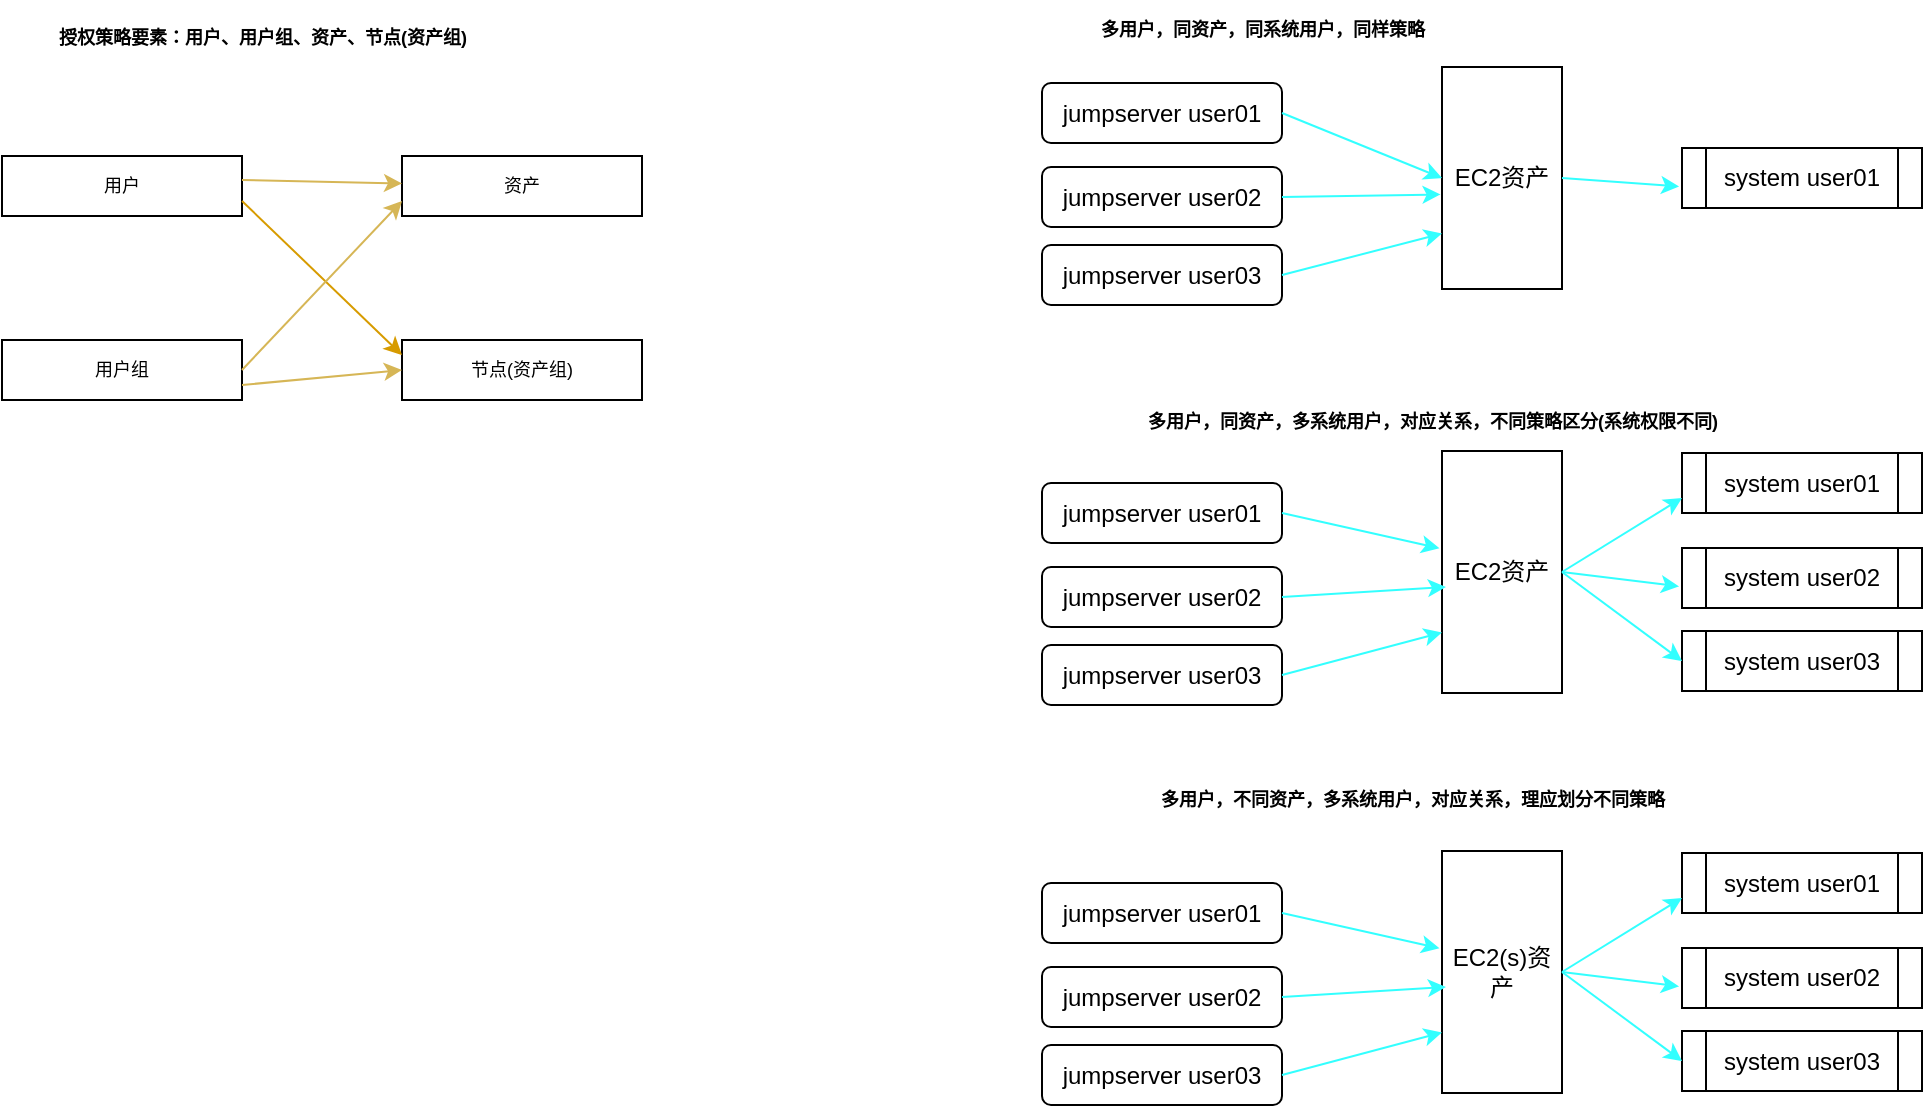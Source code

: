 <mxfile version="10.9.8" type="github"><diagram name="Page-1" id="c7488fd3-1785-93aa-aadb-54a6760d102a"><mxGraphModel dx="1052" dy="568" grid="1" gridSize="10" guides="1" tooltips="1" connect="1" arrows="1" fold="1" page="1" pageScale="1" pageWidth="1100" pageHeight="850" background="#ffffff" math="0" shadow="0"><root><mxCell id="0"/><mxCell id="1" parent="0"/><mxCell id="oWCG74ODgl99a8NCrIuh-1" value="EC2资产" style="rounded=0;whiteSpace=wrap;html=1;direction=south;" parent="1" vertex="1"><mxGeometry x="800" y="73.5" width="60" height="111" as="geometry"/></mxCell><mxCell id="oWCG74ODgl99a8NCrIuh-2" value="jumpserver user01" style="rounded=1;whiteSpace=wrap;html=1;aspect=fixed;" parent="1" vertex="1"><mxGeometry x="600" y="81.5" width="120" height="30" as="geometry"/></mxCell><mxCell id="oWCG74ODgl99a8NCrIuh-3" value="jumpserver user02" style="rounded=1;whiteSpace=wrap;html=1;" parent="1" vertex="1"><mxGeometry x="600" y="123.5" width="120" height="30" as="geometry"/></mxCell><mxCell id="oWCG74ODgl99a8NCrIuh-4" value="jumpserver user03" style="rounded=1;whiteSpace=wrap;html=1;" parent="1" vertex="1"><mxGeometry x="600" y="162.5" width="120" height="30" as="geometry"/></mxCell><mxCell id="oWCG74ODgl99a8NCrIuh-5" value="" style="endArrow=classic;html=1;entryX=0.5;entryY=1;entryDx=0;entryDy=0;exitX=1;exitY=0.5;exitDx=0;exitDy=0;rounded=1;fillColor=#ffe6cc;strokeColor=#33FFFF;" parent="1" source="oWCG74ODgl99a8NCrIuh-2" target="oWCG74ODgl99a8NCrIuh-1" edge="1"><mxGeometry width="50" height="50" relative="1" as="geometry"><mxPoint x="740" y="148.5" as="sourcePoint"/><mxPoint x="790" y="98.5" as="targetPoint"/></mxGeometry></mxCell><mxCell id="oWCG74ODgl99a8NCrIuh-6" value="" style="endArrow=classic;html=1;entryX=0.75;entryY=1;entryDx=0;entryDy=0;exitX=1;exitY=0.5;exitDx=0;exitDy=0;rounded=1;fillColor=#ffe6cc;strokeColor=#33FFFF;" parent="1" source="oWCG74ODgl99a8NCrIuh-4" target="oWCG74ODgl99a8NCrIuh-1" edge="1"><mxGeometry width="50" height="50" relative="1" as="geometry"><mxPoint x="730" y="133.5" as="sourcePoint"/><mxPoint x="870" y="203.5" as="targetPoint"/></mxGeometry></mxCell><mxCell id="oWCG74ODgl99a8NCrIuh-7" value="" style="endArrow=classic;html=1;entryX=0.574;entryY=1.012;entryDx=0;entryDy=0;exitX=1;exitY=0.5;exitDx=0;exitDy=0;rounded=1;fillColor=#ffe6cc;strokeColor=#33FFFF;entryPerimeter=0;" parent="1" source="oWCG74ODgl99a8NCrIuh-3" target="oWCG74ODgl99a8NCrIuh-1" edge="1"><mxGeometry width="50" height="50" relative="1" as="geometry"><mxPoint x="740" y="143.5" as="sourcePoint"/><mxPoint x="880" y="213.5" as="targetPoint"/></mxGeometry></mxCell><mxCell id="oWCG74ODgl99a8NCrIuh-8" value="system user01" style="shape=process;whiteSpace=wrap;html=1;backgroundOutline=1;" parent="1" vertex="1"><mxGeometry x="920" y="114" width="120" height="30" as="geometry"/></mxCell><mxCell id="oWCG74ODgl99a8NCrIuh-9" value="" style="endArrow=classic;html=1;strokeColor=#33FFFF;exitX=0.5;exitY=0;exitDx=0;exitDy=0;entryX=-0.012;entryY=0.64;entryDx=0;entryDy=0;entryPerimeter=0;" parent="1" source="oWCG74ODgl99a8NCrIuh-1" target="oWCG74ODgl99a8NCrIuh-8" edge="1"><mxGeometry width="50" height="50" relative="1" as="geometry"><mxPoint x="980" y="218.5" as="sourcePoint"/><mxPoint x="1030" y="168.5" as="targetPoint"/></mxGeometry></mxCell><mxCell id="Jfrd3gmUGYcLCgESsudd-1" value="多用户，同资产，同系统用户，同样策略" style="text;strokeColor=none;fillColor=none;html=1;fontSize=9;fontStyle=1;verticalAlign=middle;align=center;" vertex="1" parent="1"><mxGeometry x="600" y="40" width="220" height="30" as="geometry"/></mxCell><mxCell id="Jfrd3gmUGYcLCgESsudd-2" value="EC2资产" style="rounded=0;whiteSpace=wrap;html=1;direction=south;" vertex="1" parent="1"><mxGeometry x="800" y="265.5" width="60" height="121" as="geometry"/></mxCell><mxCell id="Jfrd3gmUGYcLCgESsudd-3" value="jumpserver user01" style="rounded=1;whiteSpace=wrap;html=1;aspect=fixed;" vertex="1" parent="1"><mxGeometry x="600" y="281.5" width="120" height="30" as="geometry"/></mxCell><mxCell id="Jfrd3gmUGYcLCgESsudd-4" value="jumpserver user02" style="rounded=1;whiteSpace=wrap;html=1;" vertex="1" parent="1"><mxGeometry x="600" y="323.5" width="120" height="30" as="geometry"/></mxCell><mxCell id="Jfrd3gmUGYcLCgESsudd-5" value="jumpserver user03" style="rounded=1;whiteSpace=wrap;html=1;" vertex="1" parent="1"><mxGeometry x="600" y="362.5" width="120" height="30" as="geometry"/></mxCell><mxCell id="Jfrd3gmUGYcLCgESsudd-6" value="" style="endArrow=classic;html=1;entryX=0.402;entryY=1.021;entryDx=0;entryDy=0;exitX=1;exitY=0.5;exitDx=0;exitDy=0;rounded=1;fillColor=#ffe6cc;strokeColor=#33FFFF;entryPerimeter=0;" edge="1" parent="1" source="Jfrd3gmUGYcLCgESsudd-3" target="Jfrd3gmUGYcLCgESsudd-2"><mxGeometry width="50" height="50" relative="1" as="geometry"><mxPoint x="740" y="348.5" as="sourcePoint"/><mxPoint x="790" y="298.5" as="targetPoint"/></mxGeometry></mxCell><mxCell id="Jfrd3gmUGYcLCgESsudd-7" value="" style="endArrow=classic;html=1;entryX=0.75;entryY=1;entryDx=0;entryDy=0;exitX=1;exitY=0.5;exitDx=0;exitDy=0;rounded=1;fillColor=#ffe6cc;strokeColor=#33FFFF;" edge="1" parent="1" source="Jfrd3gmUGYcLCgESsudd-5" target="Jfrd3gmUGYcLCgESsudd-2"><mxGeometry width="50" height="50" relative="1" as="geometry"><mxPoint x="730" y="333.5" as="sourcePoint"/><mxPoint x="870" y="403.5" as="targetPoint"/></mxGeometry></mxCell><mxCell id="Jfrd3gmUGYcLCgESsudd-8" value="" style="endArrow=classic;html=1;exitX=1;exitY=0.5;exitDx=0;exitDy=0;rounded=1;fillColor=#ffe6cc;strokeColor=#33FFFF;entryX=0.562;entryY=0.967;entryDx=0;entryDy=0;entryPerimeter=0;" edge="1" parent="1" source="Jfrd3gmUGYcLCgESsudd-4" target="Jfrd3gmUGYcLCgESsudd-2"><mxGeometry width="50" height="50" relative="1" as="geometry"><mxPoint x="740" y="343.5" as="sourcePoint"/><mxPoint x="790" y="321.5" as="targetPoint"/></mxGeometry></mxCell><mxCell id="Jfrd3gmUGYcLCgESsudd-9" value="system user02" style="shape=process;whiteSpace=wrap;html=1;backgroundOutline=1;" vertex="1" parent="1"><mxGeometry x="920" y="314" width="120" height="30" as="geometry"/></mxCell><mxCell id="Jfrd3gmUGYcLCgESsudd-10" value="" style="endArrow=classic;html=1;strokeColor=#33FFFF;exitX=0.5;exitY=0;exitDx=0;exitDy=0;entryX=-0.012;entryY=0.64;entryDx=0;entryDy=0;entryPerimeter=0;" edge="1" parent="1" source="Jfrd3gmUGYcLCgESsudd-2" target="Jfrd3gmUGYcLCgESsudd-9"><mxGeometry width="50" height="50" relative="1" as="geometry"><mxPoint x="980" y="418.5" as="sourcePoint"/><mxPoint x="1030" y="368.5" as="targetPoint"/></mxGeometry></mxCell><mxCell id="Jfrd3gmUGYcLCgESsudd-11" value="system user03" style="shape=process;whiteSpace=wrap;html=1;backgroundOutline=1;" vertex="1" parent="1"><mxGeometry x="920" y="355.5" width="120" height="30" as="geometry"/></mxCell><mxCell id="Jfrd3gmUGYcLCgESsudd-12" value="system user01" style="shape=process;whiteSpace=wrap;html=1;backgroundOutline=1;" vertex="1" parent="1"><mxGeometry x="920" y="266.5" width="120" height="30" as="geometry"/></mxCell><mxCell id="Jfrd3gmUGYcLCgESsudd-13" value="" style="endArrow=classic;html=1;strokeColor=#33FFFF;exitX=0.5;exitY=0;exitDx=0;exitDy=0;entryX=0;entryY=0.75;entryDx=0;entryDy=0;" edge="1" parent="1" source="Jfrd3gmUGYcLCgESsudd-2" target="Jfrd3gmUGYcLCgESsudd-12"><mxGeometry width="50" height="50" relative="1" as="geometry"><mxPoint x="870" y="339.5" as="sourcePoint"/><mxPoint x="929" y="343.5" as="targetPoint"/></mxGeometry></mxCell><mxCell id="Jfrd3gmUGYcLCgESsudd-14" value="" style="endArrow=classic;html=1;strokeColor=#33FFFF;exitX=0.5;exitY=0;exitDx=0;exitDy=0;entryX=0;entryY=0.5;entryDx=0;entryDy=0;" edge="1" parent="1" source="Jfrd3gmUGYcLCgESsudd-2" target="Jfrd3gmUGYcLCgESsudd-11"><mxGeometry width="50" height="50" relative="1" as="geometry"><mxPoint x="880" y="349.5" as="sourcePoint"/><mxPoint x="939" y="353.5" as="targetPoint"/></mxGeometry></mxCell><mxCell id="Jfrd3gmUGYcLCgESsudd-15" value="多用户，同资产，多系统用户，对应关系，不同策略区分(系统权限不同)" style="text;strokeColor=none;fillColor=none;html=1;fontSize=9;fontStyle=1;verticalAlign=middle;align=center;" vertex="1" parent="1"><mxGeometry x="600" y="235.5" width="390" height="30" as="geometry"/></mxCell><mxCell id="Jfrd3gmUGYcLCgESsudd-16" value="EC2(s)资产" style="rounded=0;whiteSpace=wrap;html=1;direction=south;" vertex="1" parent="1"><mxGeometry x="800" y="465.5" width="60" height="121" as="geometry"/></mxCell><mxCell id="Jfrd3gmUGYcLCgESsudd-17" value="jumpserver user01" style="rounded=1;whiteSpace=wrap;html=1;aspect=fixed;" vertex="1" parent="1"><mxGeometry x="600" y="481.5" width="120" height="30" as="geometry"/></mxCell><mxCell id="Jfrd3gmUGYcLCgESsudd-18" value="jumpserver user02" style="rounded=1;whiteSpace=wrap;html=1;" vertex="1" parent="1"><mxGeometry x="600" y="523.5" width="120" height="30" as="geometry"/></mxCell><mxCell id="Jfrd3gmUGYcLCgESsudd-19" value="jumpserver user03" style="rounded=1;whiteSpace=wrap;html=1;" vertex="1" parent="1"><mxGeometry x="600" y="562.5" width="120" height="30" as="geometry"/></mxCell><mxCell id="Jfrd3gmUGYcLCgESsudd-20" value="" style="endArrow=classic;html=1;entryX=0.402;entryY=1.021;entryDx=0;entryDy=0;exitX=1;exitY=0.5;exitDx=0;exitDy=0;rounded=1;fillColor=#ffe6cc;strokeColor=#33FFFF;entryPerimeter=0;" edge="1" parent="1" source="Jfrd3gmUGYcLCgESsudd-17" target="Jfrd3gmUGYcLCgESsudd-16"><mxGeometry width="50" height="50" relative="1" as="geometry"><mxPoint x="740" y="548.5" as="sourcePoint"/><mxPoint x="790" y="498.5" as="targetPoint"/></mxGeometry></mxCell><mxCell id="Jfrd3gmUGYcLCgESsudd-21" value="" style="endArrow=classic;html=1;entryX=0.75;entryY=1;entryDx=0;entryDy=0;exitX=1;exitY=0.5;exitDx=0;exitDy=0;rounded=1;fillColor=#ffe6cc;strokeColor=#33FFFF;" edge="1" parent="1" source="Jfrd3gmUGYcLCgESsudd-19" target="Jfrd3gmUGYcLCgESsudd-16"><mxGeometry width="50" height="50" relative="1" as="geometry"><mxPoint x="730" y="533.5" as="sourcePoint"/><mxPoint x="870" y="603.5" as="targetPoint"/></mxGeometry></mxCell><mxCell id="Jfrd3gmUGYcLCgESsudd-22" value="" style="endArrow=classic;html=1;exitX=1;exitY=0.5;exitDx=0;exitDy=0;rounded=1;fillColor=#ffe6cc;strokeColor=#33FFFF;entryX=0.562;entryY=0.967;entryDx=0;entryDy=0;entryPerimeter=0;" edge="1" parent="1" source="Jfrd3gmUGYcLCgESsudd-18" target="Jfrd3gmUGYcLCgESsudd-16"><mxGeometry width="50" height="50" relative="1" as="geometry"><mxPoint x="740" y="543.5" as="sourcePoint"/><mxPoint x="790" y="521.5" as="targetPoint"/></mxGeometry></mxCell><mxCell id="Jfrd3gmUGYcLCgESsudd-23" value="system user02" style="shape=process;whiteSpace=wrap;html=1;backgroundOutline=1;" vertex="1" parent="1"><mxGeometry x="920" y="514" width="120" height="30" as="geometry"/></mxCell><mxCell id="Jfrd3gmUGYcLCgESsudd-24" value="" style="endArrow=classic;html=1;strokeColor=#33FFFF;exitX=0.5;exitY=0;exitDx=0;exitDy=0;entryX=-0.012;entryY=0.64;entryDx=0;entryDy=0;entryPerimeter=0;" edge="1" parent="1" source="Jfrd3gmUGYcLCgESsudd-16" target="Jfrd3gmUGYcLCgESsudd-23"><mxGeometry width="50" height="50" relative="1" as="geometry"><mxPoint x="980" y="618.5" as="sourcePoint"/><mxPoint x="1030" y="568.5" as="targetPoint"/></mxGeometry></mxCell><mxCell id="Jfrd3gmUGYcLCgESsudd-25" value="system user03" style="shape=process;whiteSpace=wrap;html=1;backgroundOutline=1;" vertex="1" parent="1"><mxGeometry x="920" y="555.5" width="120" height="30" as="geometry"/></mxCell><mxCell id="Jfrd3gmUGYcLCgESsudd-26" value="system user01" style="shape=process;whiteSpace=wrap;html=1;backgroundOutline=1;" vertex="1" parent="1"><mxGeometry x="920" y="466.5" width="120" height="30" as="geometry"/></mxCell><mxCell id="Jfrd3gmUGYcLCgESsudd-27" value="" style="endArrow=classic;html=1;strokeColor=#33FFFF;exitX=0.5;exitY=0;exitDx=0;exitDy=0;entryX=0;entryY=0.75;entryDx=0;entryDy=0;" edge="1" parent="1" source="Jfrd3gmUGYcLCgESsudd-16" target="Jfrd3gmUGYcLCgESsudd-26"><mxGeometry width="50" height="50" relative="1" as="geometry"><mxPoint x="870" y="539.5" as="sourcePoint"/><mxPoint x="929" y="543.5" as="targetPoint"/></mxGeometry></mxCell><mxCell id="Jfrd3gmUGYcLCgESsudd-28" value="" style="endArrow=classic;html=1;strokeColor=#33FFFF;exitX=0.5;exitY=0;exitDx=0;exitDy=0;entryX=0;entryY=0.5;entryDx=0;entryDy=0;" edge="1" parent="1" source="Jfrd3gmUGYcLCgESsudd-16" target="Jfrd3gmUGYcLCgESsudd-25"><mxGeometry width="50" height="50" relative="1" as="geometry"><mxPoint x="880" y="549.5" as="sourcePoint"/><mxPoint x="939" y="553.5" as="targetPoint"/></mxGeometry></mxCell><mxCell id="Jfrd3gmUGYcLCgESsudd-29" value="多用户，不同资产，多系统用户，对应关系，理应划分不同策略" style="text;strokeColor=none;fillColor=none;html=1;fontSize=9;fontStyle=1;verticalAlign=middle;align=center;" vertex="1" parent="1"><mxGeometry x="600" y="425" width="370" height="30" as="geometry"/></mxCell><mxCell id="Jfrd3gmUGYcLCgESsudd-44" value="授权策略要素：用户、用户组、资产、节点(资产组)" style="text;strokeColor=none;fillColor=none;html=1;fontSize=9;fontStyle=1;verticalAlign=middle;align=center;" vertex="1" parent="1"><mxGeometry x="100" y="43.5" width="220" height="30" as="geometry"/></mxCell><mxCell id="Jfrd3gmUGYcLCgESsudd-46" value="用户" style="rounded=0;whiteSpace=wrap;html=1;fontSize=9;" vertex="1" parent="1"><mxGeometry x="80" y="118" width="120" height="30" as="geometry"/></mxCell><mxCell id="Jfrd3gmUGYcLCgESsudd-49" value="用户组" style="rounded=0;whiteSpace=wrap;html=1;fontSize=9;" vertex="1" parent="1"><mxGeometry x="80" y="210" width="120" height="30" as="geometry"/></mxCell><mxCell id="Jfrd3gmUGYcLCgESsudd-51" value="节点(资产组)" style="rounded=0;whiteSpace=wrap;html=1;fontSize=9;" vertex="1" parent="1"><mxGeometry x="280" y="210" width="120" height="30" as="geometry"/></mxCell><mxCell id="Jfrd3gmUGYcLCgESsudd-47" value="资产" style="rounded=0;whiteSpace=wrap;html=1;fontSize=9;" vertex="1" parent="1"><mxGeometry x="280" y="118" width="120" height="30" as="geometry"/></mxCell><mxCell id="Jfrd3gmUGYcLCgESsudd-55" value="" style="endArrow=classic;html=1;entryX=0;entryY=0.25;entryDx=0;entryDy=0;exitX=1;exitY=0.75;exitDx=0;exitDy=0;rounded=1;fillColor=#ffe6cc;strokeColor=#d79b00;" edge="1" parent="1" source="Jfrd3gmUGYcLCgESsudd-46" target="Jfrd3gmUGYcLCgESsudd-51"><mxGeometry width="50" height="50" relative="1" as="geometry"><mxPoint x="200" y="231" as="sourcePoint"/><mxPoint x="280" y="210" as="targetPoint"/></mxGeometry></mxCell><mxCell id="Jfrd3gmUGYcLCgESsudd-56" value="" style="endArrow=classic;html=1;rounded=1;fillColor=#fff2cc;strokeColor=#d6b656;" edge="1" parent="1" target="Jfrd3gmUGYcLCgESsudd-47"><mxGeometry width="50" height="50" relative="1" as="geometry"><mxPoint x="200" y="130" as="sourcePoint"/><mxPoint x="270" y="122.5" as="targetPoint"/></mxGeometry></mxCell><mxCell id="Jfrd3gmUGYcLCgESsudd-57" value="" style="endArrow=classic;html=1;rounded=1;fillColor=#fff2cc;strokeColor=#d6b656;exitX=1;exitY=0.75;exitDx=0;exitDy=0;entryX=0;entryY=0.5;entryDx=0;entryDy=0;" edge="1" parent="1" source="Jfrd3gmUGYcLCgESsudd-49" target="Jfrd3gmUGYcLCgESsudd-51"><mxGeometry width="50" height="50" relative="1" as="geometry"><mxPoint x="200" y="226" as="sourcePoint"/><mxPoint x="290" y="225.714" as="targetPoint"/></mxGeometry></mxCell><mxCell id="Jfrd3gmUGYcLCgESsudd-58" value="" style="endArrow=classic;html=1;rounded=1;fillColor=#fff2cc;strokeColor=#d6b656;exitX=1;exitY=0.5;exitDx=0;exitDy=0;entryX=0;entryY=0.75;entryDx=0;entryDy=0;" edge="1" parent="1" source="Jfrd3gmUGYcLCgESsudd-49" target="Jfrd3gmUGYcLCgESsudd-47"><mxGeometry width="50" height="50" relative="1" as="geometry"><mxPoint x="220" y="150" as="sourcePoint"/><mxPoint x="300" y="151.714" as="targetPoint"/></mxGeometry></mxCell></root></mxGraphModel></diagram></mxfile>